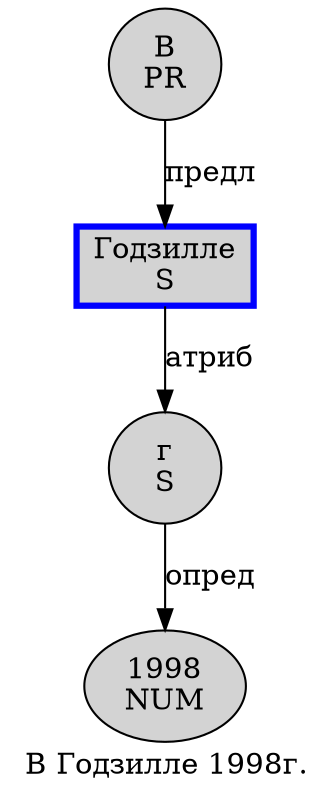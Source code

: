 digraph SENTENCE_4723 {
	graph [label="В Годзилле 1998г."]
	node [style=filled]
		0 [label="В
PR" color="" fillcolor=lightgray penwidth=1 shape=ellipse]
		1 [label="Годзилле
S" color=blue fillcolor=lightgray penwidth=3 shape=box]
		2 [label="1998
NUM" color="" fillcolor=lightgray penwidth=1 shape=ellipse]
		3 [label="г
S" color="" fillcolor=lightgray penwidth=1 shape=ellipse]
			1 -> 3 [label="атриб"]
			0 -> 1 [label="предл"]
			3 -> 2 [label="опред"]
}